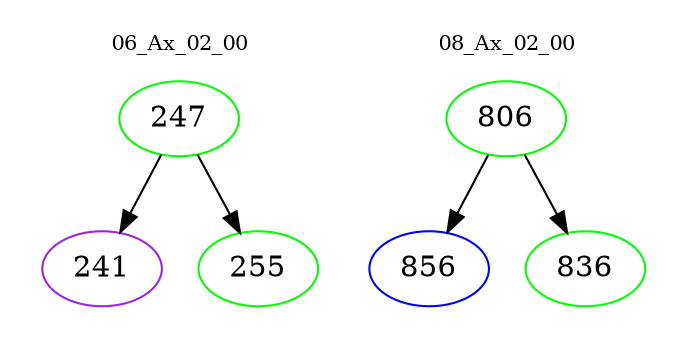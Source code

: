 digraph{
subgraph cluster_0 {
color = white
label = "06_Ax_02_00";
fontsize=10;
T0_247 [label="247", color="green"]
T0_247 -> T0_241 [color="black"]
T0_241 [label="241", color="purple"]
T0_247 -> T0_255 [color="black"]
T0_255 [label="255", color="green"]
}
subgraph cluster_1 {
color = white
label = "08_Ax_02_00";
fontsize=10;
T1_806 [label="806", color="green"]
T1_806 -> T1_856 [color="black"]
T1_856 [label="856", color="blue"]
T1_806 -> T1_836 [color="black"]
T1_836 [label="836", color="green"]
}
}
